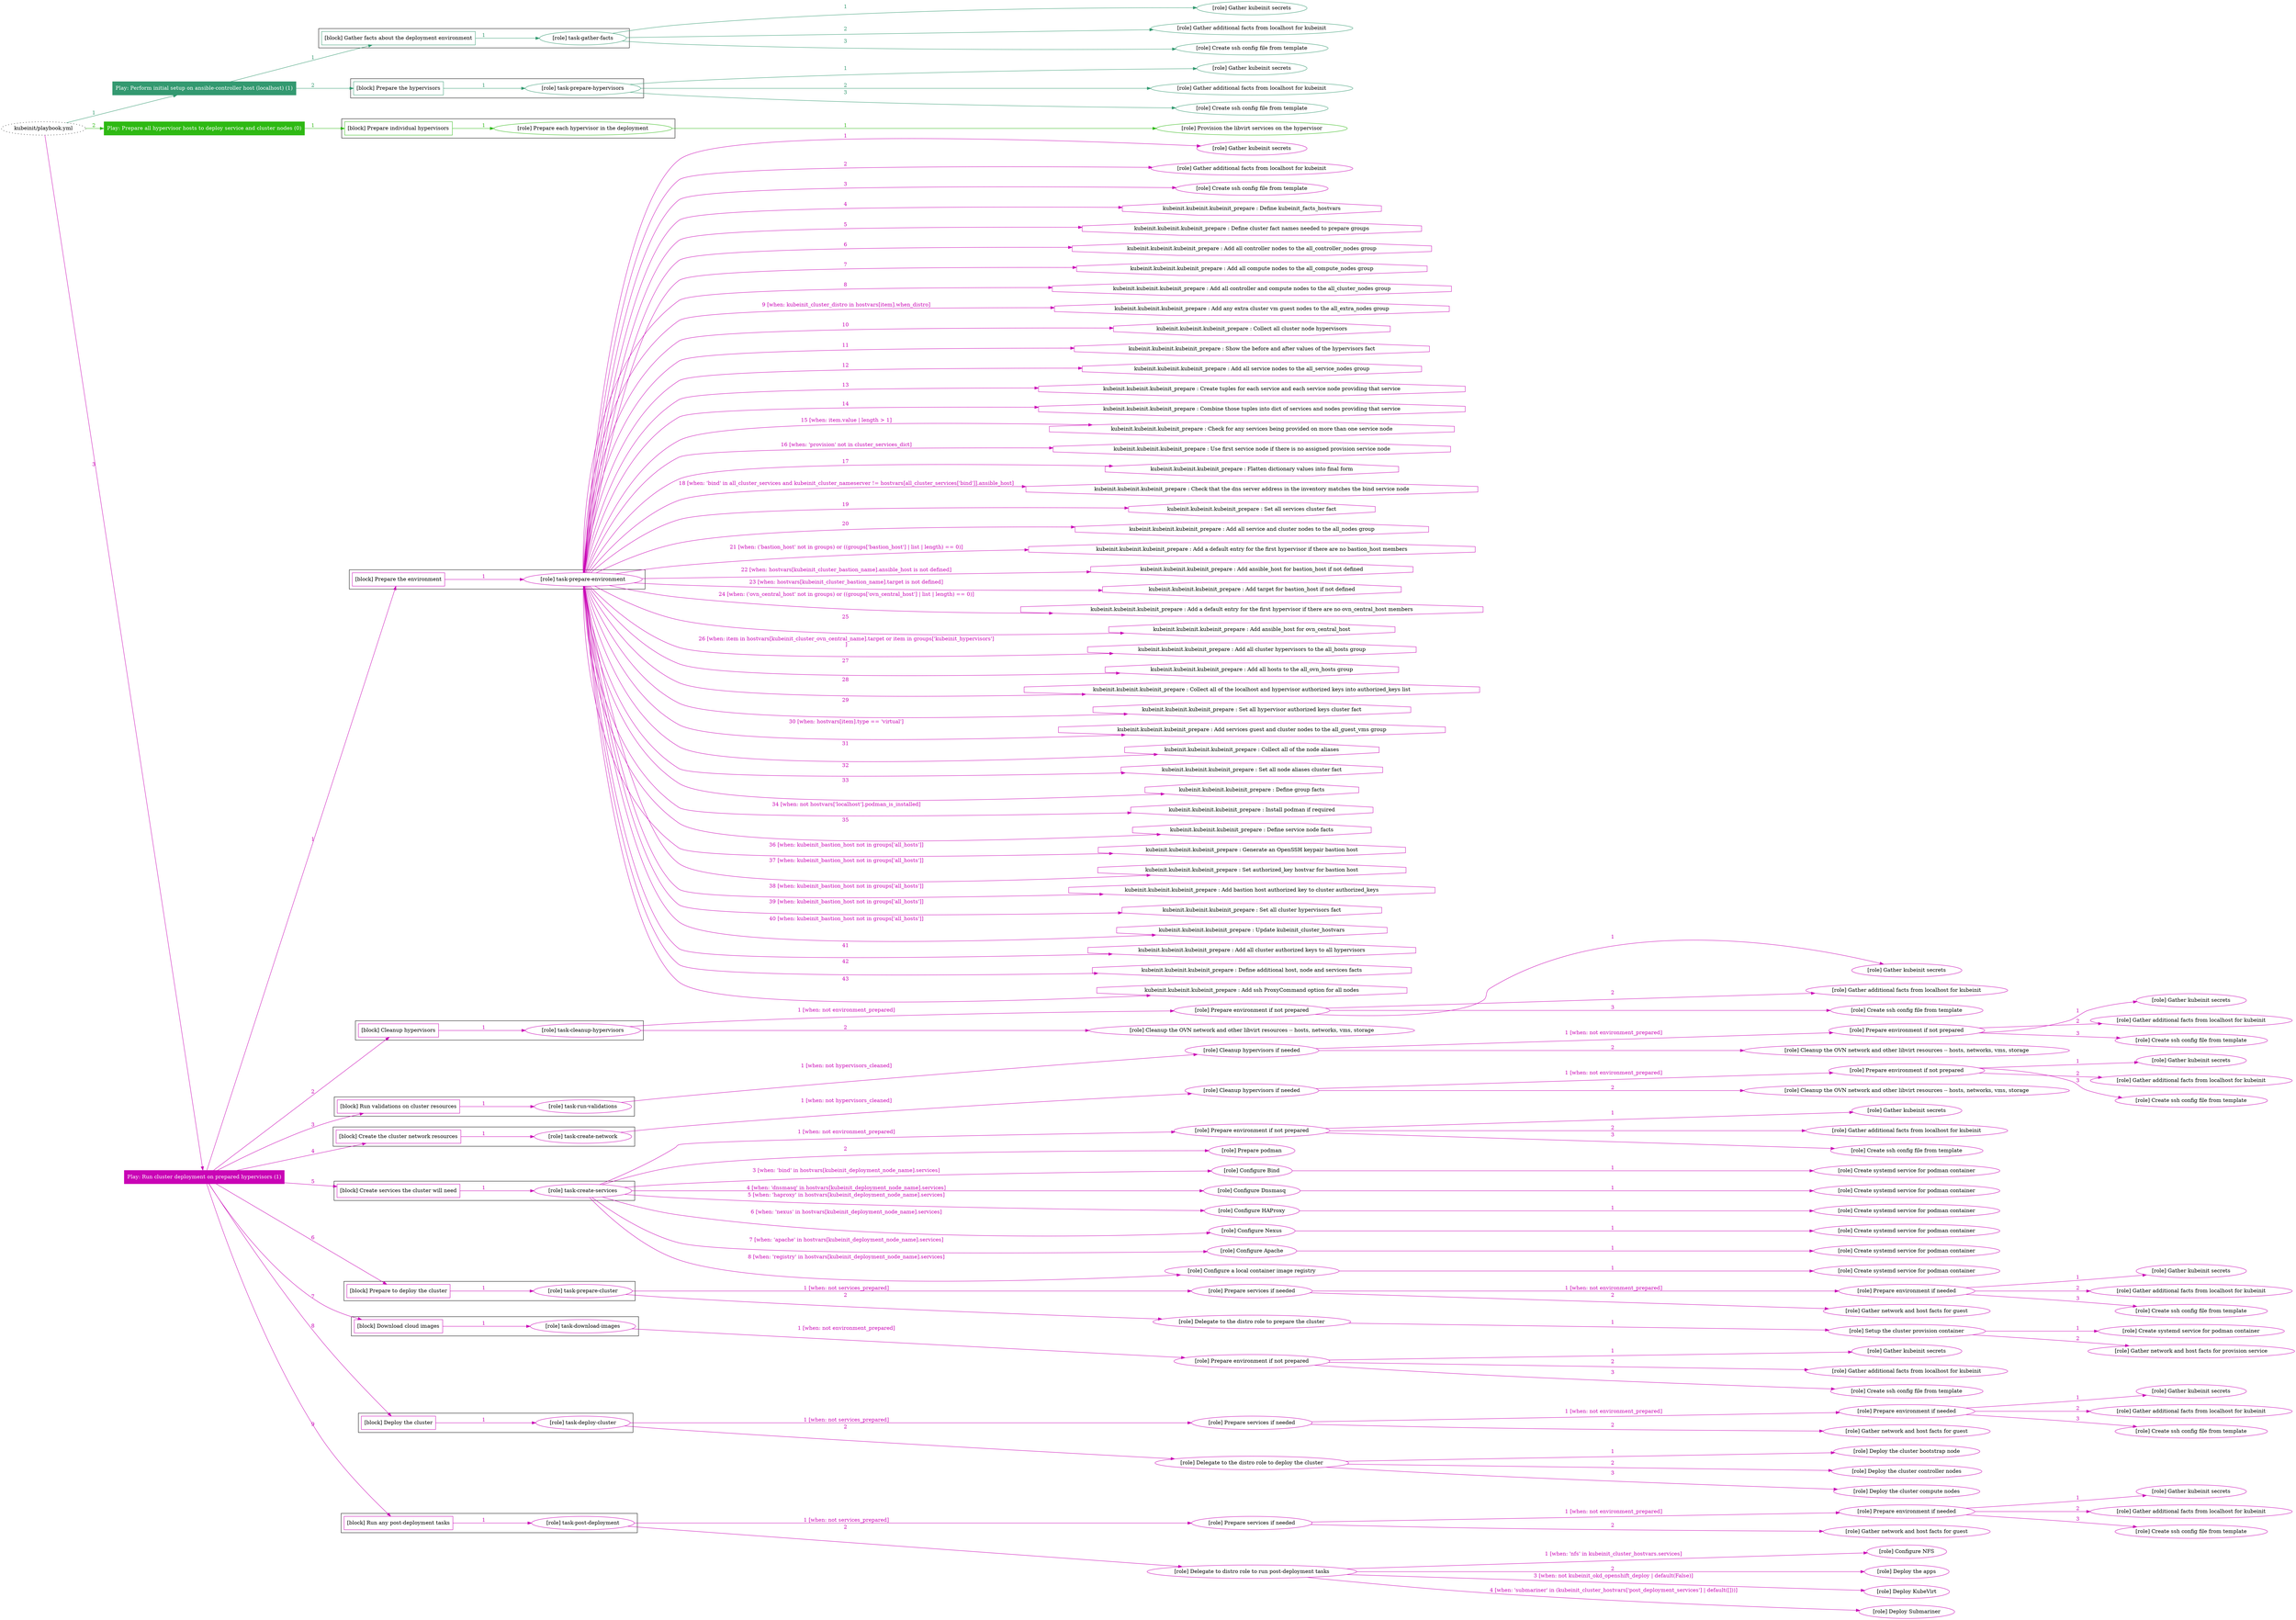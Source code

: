 digraph {
	graph [concentrate=true ordering=in rankdir=LR ratio=fill]
	edge [esep=5 sep=10]
	"kubeinit/playbook.yml" [URL="/home/runner/work/kubeinit/kubeinit/kubeinit/playbook.yml" id=playbook_f300bd5a style=dotted]
	play_4813ef01 [label="Play: Perform initial setup on ansible-controller host (localhost) (1)" URL="/home/runner/work/kubeinit/kubeinit/kubeinit/playbook.yml" color="#339970" fontcolor="#ffffff" id=play_4813ef01 shape=box style=filled tooltip=localhost]
	"kubeinit/playbook.yml" -> play_4813ef01 [label="1 " color="#339970" fontcolor="#339970" id=edge_b5cf1c02 labeltooltip="1 " tooltip="1 "]
	subgraph "Gather kubeinit secrets" {
		role_87ca357f [label="[role] Gather kubeinit secrets" URL="/home/runner/.ansible/collections/ansible_collections/kubeinit/kubeinit/roles/kubeinit_prepare/tasks/gather_kubeinit_facts.yml" color="#339970" id=role_87ca357f tooltip="Gather kubeinit secrets"]
	}
	subgraph "Gather additional facts from localhost for kubeinit" {
		role_8c355027 [label="[role] Gather additional facts from localhost for kubeinit" URL="/home/runner/.ansible/collections/ansible_collections/kubeinit/kubeinit/roles/kubeinit_prepare/tasks/gather_kubeinit_facts.yml" color="#339970" id=role_8c355027 tooltip="Gather additional facts from localhost for kubeinit"]
	}
	subgraph "Create ssh config file from template" {
		role_508e89ff [label="[role] Create ssh config file from template" URL="/home/runner/.ansible/collections/ansible_collections/kubeinit/kubeinit/roles/kubeinit_prepare/tasks/gather_kubeinit_facts.yml" color="#339970" id=role_508e89ff tooltip="Create ssh config file from template"]
	}
	subgraph "task-gather-facts" {
		role_e24abe92 [label="[role] task-gather-facts" URL="/home/runner/work/kubeinit/kubeinit/kubeinit/playbook.yml" color="#339970" id=role_e24abe92 tooltip="task-gather-facts"]
		role_e24abe92 -> role_87ca357f [label="1 " color="#339970" fontcolor="#339970" id=edge_460bae9f labeltooltip="1 " tooltip="1 "]
		role_e24abe92 -> role_8c355027 [label="2 " color="#339970" fontcolor="#339970" id=edge_9aec7d6b labeltooltip="2 " tooltip="2 "]
		role_e24abe92 -> role_508e89ff [label="3 " color="#339970" fontcolor="#339970" id=edge_e9ee97aa labeltooltip="3 " tooltip="3 "]
	}
	subgraph "Gather kubeinit secrets" {
		role_39c313e1 [label="[role] Gather kubeinit secrets" URL="/home/runner/.ansible/collections/ansible_collections/kubeinit/kubeinit/roles/kubeinit_prepare/tasks/gather_kubeinit_facts.yml" color="#339970" id=role_39c313e1 tooltip="Gather kubeinit secrets"]
	}
	subgraph "Gather additional facts from localhost for kubeinit" {
		role_d2332572 [label="[role] Gather additional facts from localhost for kubeinit" URL="/home/runner/.ansible/collections/ansible_collections/kubeinit/kubeinit/roles/kubeinit_prepare/tasks/gather_kubeinit_facts.yml" color="#339970" id=role_d2332572 tooltip="Gather additional facts from localhost for kubeinit"]
	}
	subgraph "Create ssh config file from template" {
		role_84670069 [label="[role] Create ssh config file from template" URL="/home/runner/.ansible/collections/ansible_collections/kubeinit/kubeinit/roles/kubeinit_prepare/tasks/gather_kubeinit_facts.yml" color="#339970" id=role_84670069 tooltip="Create ssh config file from template"]
	}
	subgraph "task-prepare-hypervisors" {
		role_44f6e004 [label="[role] task-prepare-hypervisors" URL="/home/runner/work/kubeinit/kubeinit/kubeinit/playbook.yml" color="#339970" id=role_44f6e004 tooltip="task-prepare-hypervisors"]
		role_44f6e004 -> role_39c313e1 [label="1 " color="#339970" fontcolor="#339970" id=edge_61b5da8e labeltooltip="1 " tooltip="1 "]
		role_44f6e004 -> role_d2332572 [label="2 " color="#339970" fontcolor="#339970" id=edge_6354d0c6 labeltooltip="2 " tooltip="2 "]
		role_44f6e004 -> role_84670069 [label="3 " color="#339970" fontcolor="#339970" id=edge_b16793e1 labeltooltip="3 " tooltip="3 "]
	}
	subgraph "Play: Perform initial setup on ansible-controller host (localhost) (1)" {
		play_4813ef01 -> block_73670c57 [label=1 color="#339970" fontcolor="#339970" id=edge_e9beed26 labeltooltip=1 tooltip=1]
		subgraph cluster_block_73670c57 {
			block_73670c57 [label="[block] Gather facts about the deployment environment" URL="/home/runner/work/kubeinit/kubeinit/kubeinit/playbook.yml" color="#339970" id=block_73670c57 labeltooltip="Gather facts about the deployment environment" shape=box tooltip="Gather facts about the deployment environment"]
			block_73670c57 -> role_e24abe92 [label="1 " color="#339970" fontcolor="#339970" id=edge_ebb32162 labeltooltip="1 " tooltip="1 "]
		}
		play_4813ef01 -> block_edef75e5 [label=2 color="#339970" fontcolor="#339970" id=edge_8edb38a7 labeltooltip=2 tooltip=2]
		subgraph cluster_block_edef75e5 {
			block_edef75e5 [label="[block] Prepare the hypervisors" URL="/home/runner/work/kubeinit/kubeinit/kubeinit/playbook.yml" color="#339970" id=block_edef75e5 labeltooltip="Prepare the hypervisors" shape=box tooltip="Prepare the hypervisors"]
			block_edef75e5 -> role_44f6e004 [label="1 " color="#339970" fontcolor="#339970" id=edge_55db318e labeltooltip="1 " tooltip="1 "]
		}
	}
	play_6bb03c54 [label="Play: Prepare all hypervisor hosts to deploy service and cluster nodes (0)" URL="/home/runner/work/kubeinit/kubeinit/kubeinit/playbook.yml" color="#2eb913" fontcolor="#ffffff" id=play_6bb03c54 shape=box style=filled tooltip="Play: Prepare all hypervisor hosts to deploy service and cluster nodes (0)"]
	"kubeinit/playbook.yml" -> play_6bb03c54 [label="2 " color="#2eb913" fontcolor="#2eb913" id=edge_abbbb9b1 labeltooltip="2 " tooltip="2 "]
	subgraph "Provision the libvirt services on the hypervisor" {
		role_c581b44f [label="[role] Provision the libvirt services on the hypervisor" URL="/home/runner/.ansible/collections/ansible_collections/kubeinit/kubeinit/roles/kubeinit_prepare/tasks/prepare_hypervisor.yml" color="#2eb913" id=role_c581b44f tooltip="Provision the libvirt services on the hypervisor"]
	}
	subgraph "Prepare each hypervisor in the deployment" {
		role_bc8fa0d7 [label="[role] Prepare each hypervisor in the deployment" URL="/home/runner/work/kubeinit/kubeinit/kubeinit/playbook.yml" color="#2eb913" id=role_bc8fa0d7 tooltip="Prepare each hypervisor in the deployment"]
		role_bc8fa0d7 -> role_c581b44f [label="1 " color="#2eb913" fontcolor="#2eb913" id=edge_6e6112b0 labeltooltip="1 " tooltip="1 "]
	}
	subgraph "Play: Prepare all hypervisor hosts to deploy service and cluster nodes (0)" {
		play_6bb03c54 -> block_722c878f [label=1 color="#2eb913" fontcolor="#2eb913" id=edge_18a9a5e3 labeltooltip=1 tooltip=1]
		subgraph cluster_block_722c878f {
			block_722c878f [label="[block] Prepare individual hypervisors" URL="/home/runner/work/kubeinit/kubeinit/kubeinit/playbook.yml" color="#2eb913" id=block_722c878f labeltooltip="Prepare individual hypervisors" shape=box tooltip="Prepare individual hypervisors"]
			block_722c878f -> role_bc8fa0d7 [label="1 " color="#2eb913" fontcolor="#2eb913" id=edge_e66e8b06 labeltooltip="1 " tooltip="1 "]
		}
	}
	play_f1c07637 [label="Play: Run cluster deployment on prepared hypervisors (1)" URL="/home/runner/work/kubeinit/kubeinit/kubeinit/playbook.yml" color="#c903b5" fontcolor="#ffffff" id=play_f1c07637 shape=box style=filled tooltip=localhost]
	"kubeinit/playbook.yml" -> play_f1c07637 [label="3 " color="#c903b5" fontcolor="#c903b5" id=edge_49e6b421 labeltooltip="3 " tooltip="3 "]
	subgraph "Gather kubeinit secrets" {
		role_50fabcab [label="[role] Gather kubeinit secrets" URL="/home/runner/.ansible/collections/ansible_collections/kubeinit/kubeinit/roles/kubeinit_prepare/tasks/gather_kubeinit_facts.yml" color="#c903b5" id=role_50fabcab tooltip="Gather kubeinit secrets"]
	}
	subgraph "Gather additional facts from localhost for kubeinit" {
		role_4025620a [label="[role] Gather additional facts from localhost for kubeinit" URL="/home/runner/.ansible/collections/ansible_collections/kubeinit/kubeinit/roles/kubeinit_prepare/tasks/gather_kubeinit_facts.yml" color="#c903b5" id=role_4025620a tooltip="Gather additional facts from localhost for kubeinit"]
	}
	subgraph "Create ssh config file from template" {
		role_b8a05df6 [label="[role] Create ssh config file from template" URL="/home/runner/.ansible/collections/ansible_collections/kubeinit/kubeinit/roles/kubeinit_prepare/tasks/gather_kubeinit_facts.yml" color="#c903b5" id=role_b8a05df6 tooltip="Create ssh config file from template"]
	}
	subgraph "task-prepare-environment" {
		role_45b7aa90 [label="[role] task-prepare-environment" URL="/home/runner/work/kubeinit/kubeinit/kubeinit/playbook.yml" color="#c903b5" id=role_45b7aa90 tooltip="task-prepare-environment"]
		role_45b7aa90 -> role_50fabcab [label="1 " color="#c903b5" fontcolor="#c903b5" id=edge_88e15a81 labeltooltip="1 " tooltip="1 "]
		role_45b7aa90 -> role_4025620a [label="2 " color="#c903b5" fontcolor="#c903b5" id=edge_3dbcb72f labeltooltip="2 " tooltip="2 "]
		role_45b7aa90 -> role_b8a05df6 [label="3 " color="#c903b5" fontcolor="#c903b5" id=edge_5af45b29 labeltooltip="3 " tooltip="3 "]
		task_64b68899 [label="kubeinit.kubeinit.kubeinit_prepare : Define kubeinit_facts_hostvars" URL="/home/runner/.ansible/collections/ansible_collections/kubeinit/kubeinit/roles/kubeinit_prepare/tasks/main.yml" color="#c903b5" id=task_64b68899 shape=octagon tooltip="kubeinit.kubeinit.kubeinit_prepare : Define kubeinit_facts_hostvars"]
		role_45b7aa90 -> task_64b68899 [label="4 " color="#c903b5" fontcolor="#c903b5" id=edge_4adf3f0d labeltooltip="4 " tooltip="4 "]
		task_5d14cf3d [label="kubeinit.kubeinit.kubeinit_prepare : Define cluster fact names needed to prepare groups" URL="/home/runner/.ansible/collections/ansible_collections/kubeinit/kubeinit/roles/kubeinit_prepare/tasks/main.yml" color="#c903b5" id=task_5d14cf3d shape=octagon tooltip="kubeinit.kubeinit.kubeinit_prepare : Define cluster fact names needed to prepare groups"]
		role_45b7aa90 -> task_5d14cf3d [label="5 " color="#c903b5" fontcolor="#c903b5" id=edge_306584bc labeltooltip="5 " tooltip="5 "]
		task_3c06a2a5 [label="kubeinit.kubeinit.kubeinit_prepare : Add all controller nodes to the all_controller_nodes group" URL="/home/runner/.ansible/collections/ansible_collections/kubeinit/kubeinit/roles/kubeinit_prepare/tasks/prepare_groups.yml" color="#c903b5" id=task_3c06a2a5 shape=octagon tooltip="kubeinit.kubeinit.kubeinit_prepare : Add all controller nodes to the all_controller_nodes group"]
		role_45b7aa90 -> task_3c06a2a5 [label="6 " color="#c903b5" fontcolor="#c903b5" id=edge_49019e77 labeltooltip="6 " tooltip="6 "]
		task_1a973529 [label="kubeinit.kubeinit.kubeinit_prepare : Add all compute nodes to the all_compute_nodes group" URL="/home/runner/.ansible/collections/ansible_collections/kubeinit/kubeinit/roles/kubeinit_prepare/tasks/prepare_groups.yml" color="#c903b5" id=task_1a973529 shape=octagon tooltip="kubeinit.kubeinit.kubeinit_prepare : Add all compute nodes to the all_compute_nodes group"]
		role_45b7aa90 -> task_1a973529 [label="7 " color="#c903b5" fontcolor="#c903b5" id=edge_cad40ac0 labeltooltip="7 " tooltip="7 "]
		task_67586cb6 [label="kubeinit.kubeinit.kubeinit_prepare : Add all controller and compute nodes to the all_cluster_nodes group" URL="/home/runner/.ansible/collections/ansible_collections/kubeinit/kubeinit/roles/kubeinit_prepare/tasks/prepare_groups.yml" color="#c903b5" id=task_67586cb6 shape=octagon tooltip="kubeinit.kubeinit.kubeinit_prepare : Add all controller and compute nodes to the all_cluster_nodes group"]
		role_45b7aa90 -> task_67586cb6 [label="8 " color="#c903b5" fontcolor="#c903b5" id=edge_59157a32 labeltooltip="8 " tooltip="8 "]
		task_dbf08f1a [label="kubeinit.kubeinit.kubeinit_prepare : Add any extra cluster vm guest nodes to the all_extra_nodes group" URL="/home/runner/.ansible/collections/ansible_collections/kubeinit/kubeinit/roles/kubeinit_prepare/tasks/prepare_groups.yml" color="#c903b5" id=task_dbf08f1a shape=octagon tooltip="kubeinit.kubeinit.kubeinit_prepare : Add any extra cluster vm guest nodes to the all_extra_nodes group"]
		role_45b7aa90 -> task_dbf08f1a [label="9 [when: kubeinit_cluster_distro in hostvars[item].when_distro]" color="#c903b5" fontcolor="#c903b5" id=edge_e8c1293c labeltooltip="9 [when: kubeinit_cluster_distro in hostvars[item].when_distro]" tooltip="9 [when: kubeinit_cluster_distro in hostvars[item].when_distro]"]
		task_7aeb635d [label="kubeinit.kubeinit.kubeinit_prepare : Collect all cluster node hypervisors" URL="/home/runner/.ansible/collections/ansible_collections/kubeinit/kubeinit/roles/kubeinit_prepare/tasks/prepare_groups.yml" color="#c903b5" id=task_7aeb635d shape=octagon tooltip="kubeinit.kubeinit.kubeinit_prepare : Collect all cluster node hypervisors"]
		role_45b7aa90 -> task_7aeb635d [label="10 " color="#c903b5" fontcolor="#c903b5" id=edge_c6d796e0 labeltooltip="10 " tooltip="10 "]
		task_564c9517 [label="kubeinit.kubeinit.kubeinit_prepare : Show the before and after values of the hypervisors fact" URL="/home/runner/.ansible/collections/ansible_collections/kubeinit/kubeinit/roles/kubeinit_prepare/tasks/prepare_groups.yml" color="#c903b5" id=task_564c9517 shape=octagon tooltip="kubeinit.kubeinit.kubeinit_prepare : Show the before and after values of the hypervisors fact"]
		role_45b7aa90 -> task_564c9517 [label="11 " color="#c903b5" fontcolor="#c903b5" id=edge_3247652f labeltooltip="11 " tooltip="11 "]
		task_d210c311 [label="kubeinit.kubeinit.kubeinit_prepare : Add all service nodes to the all_service_nodes group" URL="/home/runner/.ansible/collections/ansible_collections/kubeinit/kubeinit/roles/kubeinit_prepare/tasks/prepare_groups.yml" color="#c903b5" id=task_d210c311 shape=octagon tooltip="kubeinit.kubeinit.kubeinit_prepare : Add all service nodes to the all_service_nodes group"]
		role_45b7aa90 -> task_d210c311 [label="12 " color="#c903b5" fontcolor="#c903b5" id=edge_f8ebd19b labeltooltip="12 " tooltip="12 "]
		task_fd113cc8 [label="kubeinit.kubeinit.kubeinit_prepare : Create tuples for each service and each service node providing that service" URL="/home/runner/.ansible/collections/ansible_collections/kubeinit/kubeinit/roles/kubeinit_prepare/tasks/prepare_groups.yml" color="#c903b5" id=task_fd113cc8 shape=octagon tooltip="kubeinit.kubeinit.kubeinit_prepare : Create tuples for each service and each service node providing that service"]
		role_45b7aa90 -> task_fd113cc8 [label="13 " color="#c903b5" fontcolor="#c903b5" id=edge_5555a4cd labeltooltip="13 " tooltip="13 "]
		task_804d576c [label="kubeinit.kubeinit.kubeinit_prepare : Combine those tuples into dict of services and nodes providing that service" URL="/home/runner/.ansible/collections/ansible_collections/kubeinit/kubeinit/roles/kubeinit_prepare/tasks/prepare_groups.yml" color="#c903b5" id=task_804d576c shape=octagon tooltip="kubeinit.kubeinit.kubeinit_prepare : Combine those tuples into dict of services and nodes providing that service"]
		role_45b7aa90 -> task_804d576c [label="14 " color="#c903b5" fontcolor="#c903b5" id=edge_b84fd57d labeltooltip="14 " tooltip="14 "]
		task_cb3f3b92 [label="kubeinit.kubeinit.kubeinit_prepare : Check for any services being provided on more than one service node" URL="/home/runner/.ansible/collections/ansible_collections/kubeinit/kubeinit/roles/kubeinit_prepare/tasks/prepare_groups.yml" color="#c903b5" id=task_cb3f3b92 shape=octagon tooltip="kubeinit.kubeinit.kubeinit_prepare : Check for any services being provided on more than one service node"]
		role_45b7aa90 -> task_cb3f3b92 [label="15 [when: item.value | length > 1]" color="#c903b5" fontcolor="#c903b5" id=edge_e383f621 labeltooltip="15 [when: item.value | length > 1]" tooltip="15 [when: item.value | length > 1]"]
		task_e558db97 [label="kubeinit.kubeinit.kubeinit_prepare : Use first service node if there is no assigned provision service node" URL="/home/runner/.ansible/collections/ansible_collections/kubeinit/kubeinit/roles/kubeinit_prepare/tasks/prepare_groups.yml" color="#c903b5" id=task_e558db97 shape=octagon tooltip="kubeinit.kubeinit.kubeinit_prepare : Use first service node if there is no assigned provision service node"]
		role_45b7aa90 -> task_e558db97 [label="16 [when: 'provision' not in cluster_services_dict]" color="#c903b5" fontcolor="#c903b5" id=edge_e3300973 labeltooltip="16 [when: 'provision' not in cluster_services_dict]" tooltip="16 [when: 'provision' not in cluster_services_dict]"]
		task_37819fee [label="kubeinit.kubeinit.kubeinit_prepare : Flatten dictionary values into final form" URL="/home/runner/.ansible/collections/ansible_collections/kubeinit/kubeinit/roles/kubeinit_prepare/tasks/prepare_groups.yml" color="#c903b5" id=task_37819fee shape=octagon tooltip="kubeinit.kubeinit.kubeinit_prepare : Flatten dictionary values into final form"]
		role_45b7aa90 -> task_37819fee [label="17 " color="#c903b5" fontcolor="#c903b5" id=edge_6948379c labeltooltip="17 " tooltip="17 "]
		task_c95cb435 [label="kubeinit.kubeinit.kubeinit_prepare : Check that the dns server address in the inventory matches the bind service node" URL="/home/runner/.ansible/collections/ansible_collections/kubeinit/kubeinit/roles/kubeinit_prepare/tasks/prepare_groups.yml" color="#c903b5" id=task_c95cb435 shape=octagon tooltip="kubeinit.kubeinit.kubeinit_prepare : Check that the dns server address in the inventory matches the bind service node"]
		role_45b7aa90 -> task_c95cb435 [label="18 [when: 'bind' in all_cluster_services and kubeinit_cluster_nameserver != hostvars[all_cluster_services['bind']].ansible_host]" color="#c903b5" fontcolor="#c903b5" id=edge_53104087 labeltooltip="18 [when: 'bind' in all_cluster_services and kubeinit_cluster_nameserver != hostvars[all_cluster_services['bind']].ansible_host]" tooltip="18 [when: 'bind' in all_cluster_services and kubeinit_cluster_nameserver != hostvars[all_cluster_services['bind']].ansible_host]"]
		task_cef0b11c [label="kubeinit.kubeinit.kubeinit_prepare : Set all services cluster fact" URL="/home/runner/.ansible/collections/ansible_collections/kubeinit/kubeinit/roles/kubeinit_prepare/tasks/prepare_groups.yml" color="#c903b5" id=task_cef0b11c shape=octagon tooltip="kubeinit.kubeinit.kubeinit_prepare : Set all services cluster fact"]
		role_45b7aa90 -> task_cef0b11c [label="19 " color="#c903b5" fontcolor="#c903b5" id=edge_134c7576 labeltooltip="19 " tooltip="19 "]
		task_db050163 [label="kubeinit.kubeinit.kubeinit_prepare : Add all service and cluster nodes to the all_nodes group" URL="/home/runner/.ansible/collections/ansible_collections/kubeinit/kubeinit/roles/kubeinit_prepare/tasks/prepare_groups.yml" color="#c903b5" id=task_db050163 shape=octagon tooltip="kubeinit.kubeinit.kubeinit_prepare : Add all service and cluster nodes to the all_nodes group"]
		role_45b7aa90 -> task_db050163 [label="20 " color="#c903b5" fontcolor="#c903b5" id=edge_388ff56f labeltooltip="20 " tooltip="20 "]
		task_778b7c67 [label="kubeinit.kubeinit.kubeinit_prepare : Add a default entry for the first hypervisor if there are no bastion_host members" URL="/home/runner/.ansible/collections/ansible_collections/kubeinit/kubeinit/roles/kubeinit_prepare/tasks/prepare_groups.yml" color="#c903b5" id=task_778b7c67 shape=octagon tooltip="kubeinit.kubeinit.kubeinit_prepare : Add a default entry for the first hypervisor if there are no bastion_host members"]
		role_45b7aa90 -> task_778b7c67 [label="21 [when: ('bastion_host' not in groups) or ((groups['bastion_host'] | list | length) == 0)]" color="#c903b5" fontcolor="#c903b5" id=edge_0a229ea6 labeltooltip="21 [when: ('bastion_host' not in groups) or ((groups['bastion_host'] | list | length) == 0)]" tooltip="21 [when: ('bastion_host' not in groups) or ((groups['bastion_host'] | list | length) == 0)]"]
		task_af398769 [label="kubeinit.kubeinit.kubeinit_prepare : Add ansible_host for bastion_host if not defined" URL="/home/runner/.ansible/collections/ansible_collections/kubeinit/kubeinit/roles/kubeinit_prepare/tasks/prepare_groups.yml" color="#c903b5" id=task_af398769 shape=octagon tooltip="kubeinit.kubeinit.kubeinit_prepare : Add ansible_host for bastion_host if not defined"]
		role_45b7aa90 -> task_af398769 [label="22 [when: hostvars[kubeinit_cluster_bastion_name].ansible_host is not defined]" color="#c903b5" fontcolor="#c903b5" id=edge_a1fbf315 labeltooltip="22 [when: hostvars[kubeinit_cluster_bastion_name].ansible_host is not defined]" tooltip="22 [when: hostvars[kubeinit_cluster_bastion_name].ansible_host is not defined]"]
		task_10636247 [label="kubeinit.kubeinit.kubeinit_prepare : Add target for bastion_host if not defined" URL="/home/runner/.ansible/collections/ansible_collections/kubeinit/kubeinit/roles/kubeinit_prepare/tasks/prepare_groups.yml" color="#c903b5" id=task_10636247 shape=octagon tooltip="kubeinit.kubeinit.kubeinit_prepare : Add target for bastion_host if not defined"]
		role_45b7aa90 -> task_10636247 [label="23 [when: hostvars[kubeinit_cluster_bastion_name].target is not defined]" color="#c903b5" fontcolor="#c903b5" id=edge_949c1ad1 labeltooltip="23 [when: hostvars[kubeinit_cluster_bastion_name].target is not defined]" tooltip="23 [when: hostvars[kubeinit_cluster_bastion_name].target is not defined]"]
		task_2abf1874 [label="kubeinit.kubeinit.kubeinit_prepare : Add a default entry for the first hypervisor if there are no ovn_central_host members" URL="/home/runner/.ansible/collections/ansible_collections/kubeinit/kubeinit/roles/kubeinit_prepare/tasks/prepare_groups.yml" color="#c903b5" id=task_2abf1874 shape=octagon tooltip="kubeinit.kubeinit.kubeinit_prepare : Add a default entry for the first hypervisor if there are no ovn_central_host members"]
		role_45b7aa90 -> task_2abf1874 [label="24 [when: ('ovn_central_host' not in groups) or ((groups['ovn_central_host'] | list | length) == 0)]" color="#c903b5" fontcolor="#c903b5" id=edge_063c8b5d labeltooltip="24 [when: ('ovn_central_host' not in groups) or ((groups['ovn_central_host'] | list | length) == 0)]" tooltip="24 [when: ('ovn_central_host' not in groups) or ((groups['ovn_central_host'] | list | length) == 0)]"]
		task_76722982 [label="kubeinit.kubeinit.kubeinit_prepare : Add ansible_host for ovn_central_host" URL="/home/runner/.ansible/collections/ansible_collections/kubeinit/kubeinit/roles/kubeinit_prepare/tasks/prepare_groups.yml" color="#c903b5" id=task_76722982 shape=octagon tooltip="kubeinit.kubeinit.kubeinit_prepare : Add ansible_host for ovn_central_host"]
		role_45b7aa90 -> task_76722982 [label="25 " color="#c903b5" fontcolor="#c903b5" id=edge_977983fb labeltooltip="25 " tooltip="25 "]
		task_d23199a7 [label="kubeinit.kubeinit.kubeinit_prepare : Add all cluster hypervisors to the all_hosts group" URL="/home/runner/.ansible/collections/ansible_collections/kubeinit/kubeinit/roles/kubeinit_prepare/tasks/prepare_groups.yml" color="#c903b5" id=task_d23199a7 shape=octagon tooltip="kubeinit.kubeinit.kubeinit_prepare : Add all cluster hypervisors to the all_hosts group"]
		role_45b7aa90 -> task_d23199a7 [label="26 [when: item in hostvars[kubeinit_cluster_ovn_central_name].target or item in groups['kubeinit_hypervisors']
]" color="#c903b5" fontcolor="#c903b5" id=edge_ced3f309 labeltooltip="26 [when: item in hostvars[kubeinit_cluster_ovn_central_name].target or item in groups['kubeinit_hypervisors']
]" tooltip="26 [when: item in hostvars[kubeinit_cluster_ovn_central_name].target or item in groups['kubeinit_hypervisors']
]"]
		task_db82d869 [label="kubeinit.kubeinit.kubeinit_prepare : Add all hosts to the all_ovn_hosts group" URL="/home/runner/.ansible/collections/ansible_collections/kubeinit/kubeinit/roles/kubeinit_prepare/tasks/prepare_groups.yml" color="#c903b5" id=task_db82d869 shape=octagon tooltip="kubeinit.kubeinit.kubeinit_prepare : Add all hosts to the all_ovn_hosts group"]
		role_45b7aa90 -> task_db82d869 [label="27 " color="#c903b5" fontcolor="#c903b5" id=edge_82374023 labeltooltip="27 " tooltip="27 "]
		task_0571583f [label="kubeinit.kubeinit.kubeinit_prepare : Collect all of the localhost and hypervisor authorized keys into authorized_keys list" URL="/home/runner/.ansible/collections/ansible_collections/kubeinit/kubeinit/roles/kubeinit_prepare/tasks/prepare_groups.yml" color="#c903b5" id=task_0571583f shape=octagon tooltip="kubeinit.kubeinit.kubeinit_prepare : Collect all of the localhost and hypervisor authorized keys into authorized_keys list"]
		role_45b7aa90 -> task_0571583f [label="28 " color="#c903b5" fontcolor="#c903b5" id=edge_f160b74e labeltooltip="28 " tooltip="28 "]
		task_abf879ad [label="kubeinit.kubeinit.kubeinit_prepare : Set all hypervisor authorized keys cluster fact" URL="/home/runner/.ansible/collections/ansible_collections/kubeinit/kubeinit/roles/kubeinit_prepare/tasks/prepare_groups.yml" color="#c903b5" id=task_abf879ad shape=octagon tooltip="kubeinit.kubeinit.kubeinit_prepare : Set all hypervisor authorized keys cluster fact"]
		role_45b7aa90 -> task_abf879ad [label="29 " color="#c903b5" fontcolor="#c903b5" id=edge_8a8a0300 labeltooltip="29 " tooltip="29 "]
		task_88634b2d [label="kubeinit.kubeinit.kubeinit_prepare : Add services guest and cluster nodes to the all_guest_vms group" URL="/home/runner/.ansible/collections/ansible_collections/kubeinit/kubeinit/roles/kubeinit_prepare/tasks/prepare_groups.yml" color="#c903b5" id=task_88634b2d shape=octagon tooltip="kubeinit.kubeinit.kubeinit_prepare : Add services guest and cluster nodes to the all_guest_vms group"]
		role_45b7aa90 -> task_88634b2d [label="30 [when: hostvars[item].type == 'virtual']" color="#c903b5" fontcolor="#c903b5" id=edge_683d4462 labeltooltip="30 [when: hostvars[item].type == 'virtual']" tooltip="30 [when: hostvars[item].type == 'virtual']"]
		task_7614952d [label="kubeinit.kubeinit.kubeinit_prepare : Collect all of the node aliases" URL="/home/runner/.ansible/collections/ansible_collections/kubeinit/kubeinit/roles/kubeinit_prepare/tasks/prepare_groups.yml" color="#c903b5" id=task_7614952d shape=octagon tooltip="kubeinit.kubeinit.kubeinit_prepare : Collect all of the node aliases"]
		role_45b7aa90 -> task_7614952d [label="31 " color="#c903b5" fontcolor="#c903b5" id=edge_9b8997e8 labeltooltip="31 " tooltip="31 "]
		task_44ad672c [label="kubeinit.kubeinit.kubeinit_prepare : Set all node aliases cluster fact" URL="/home/runner/.ansible/collections/ansible_collections/kubeinit/kubeinit/roles/kubeinit_prepare/tasks/prepare_groups.yml" color="#c903b5" id=task_44ad672c shape=octagon tooltip="kubeinit.kubeinit.kubeinit_prepare : Set all node aliases cluster fact"]
		role_45b7aa90 -> task_44ad672c [label="32 " color="#c903b5" fontcolor="#c903b5" id=edge_d5632bcb labeltooltip="32 " tooltip="32 "]
		task_fde52d39 [label="kubeinit.kubeinit.kubeinit_prepare : Define group facts" URL="/home/runner/.ansible/collections/ansible_collections/kubeinit/kubeinit/roles/kubeinit_prepare/tasks/main.yml" color="#c903b5" id=task_fde52d39 shape=octagon tooltip="kubeinit.kubeinit.kubeinit_prepare : Define group facts"]
		role_45b7aa90 -> task_fde52d39 [label="33 " color="#c903b5" fontcolor="#c903b5" id=edge_8c27dc2e labeltooltip="33 " tooltip="33 "]
		task_43aaf7e7 [label="kubeinit.kubeinit.kubeinit_prepare : Install podman if required" URL="/home/runner/.ansible/collections/ansible_collections/kubeinit/kubeinit/roles/kubeinit_prepare/tasks/main.yml" color="#c903b5" id=task_43aaf7e7 shape=octagon tooltip="kubeinit.kubeinit.kubeinit_prepare : Install podman if required"]
		role_45b7aa90 -> task_43aaf7e7 [label="34 [when: not hostvars['localhost'].podman_is_installed]" color="#c903b5" fontcolor="#c903b5" id=edge_34235f13 labeltooltip="34 [when: not hostvars['localhost'].podman_is_installed]" tooltip="34 [when: not hostvars['localhost'].podman_is_installed]"]
		task_1c97a8b5 [label="kubeinit.kubeinit.kubeinit_prepare : Define service node facts" URL="/home/runner/.ansible/collections/ansible_collections/kubeinit/kubeinit/roles/kubeinit_prepare/tasks/main.yml" color="#c903b5" id=task_1c97a8b5 shape=octagon tooltip="kubeinit.kubeinit.kubeinit_prepare : Define service node facts"]
		role_45b7aa90 -> task_1c97a8b5 [label="35 " color="#c903b5" fontcolor="#c903b5" id=edge_f972d6a7 labeltooltip="35 " tooltip="35 "]
		task_2ac2b32e [label="kubeinit.kubeinit.kubeinit_prepare : Generate an OpenSSH keypair bastion host" URL="/home/runner/.ansible/collections/ansible_collections/kubeinit/kubeinit/roles/kubeinit_prepare/tasks/main.yml" color="#c903b5" id=task_2ac2b32e shape=octagon tooltip="kubeinit.kubeinit.kubeinit_prepare : Generate an OpenSSH keypair bastion host"]
		role_45b7aa90 -> task_2ac2b32e [label="36 [when: kubeinit_bastion_host not in groups['all_hosts']]" color="#c903b5" fontcolor="#c903b5" id=edge_781c2e10 labeltooltip="36 [when: kubeinit_bastion_host not in groups['all_hosts']]" tooltip="36 [when: kubeinit_bastion_host not in groups['all_hosts']]"]
		task_ce15c9ea [label="kubeinit.kubeinit.kubeinit_prepare : Set authorized_key hostvar for bastion host" URL="/home/runner/.ansible/collections/ansible_collections/kubeinit/kubeinit/roles/kubeinit_prepare/tasks/main.yml" color="#c903b5" id=task_ce15c9ea shape=octagon tooltip="kubeinit.kubeinit.kubeinit_prepare : Set authorized_key hostvar for bastion host"]
		role_45b7aa90 -> task_ce15c9ea [label="37 [when: kubeinit_bastion_host not in groups['all_hosts']]" color="#c903b5" fontcolor="#c903b5" id=edge_cadda015 labeltooltip="37 [when: kubeinit_bastion_host not in groups['all_hosts']]" tooltip="37 [when: kubeinit_bastion_host not in groups['all_hosts']]"]
		task_48dcb773 [label="kubeinit.kubeinit.kubeinit_prepare : Add bastion host authorized key to cluster authorized_keys" URL="/home/runner/.ansible/collections/ansible_collections/kubeinit/kubeinit/roles/kubeinit_prepare/tasks/main.yml" color="#c903b5" id=task_48dcb773 shape=octagon tooltip="kubeinit.kubeinit.kubeinit_prepare : Add bastion host authorized key to cluster authorized_keys"]
		role_45b7aa90 -> task_48dcb773 [label="38 [when: kubeinit_bastion_host not in groups['all_hosts']]" color="#c903b5" fontcolor="#c903b5" id=edge_af33b666 labeltooltip="38 [when: kubeinit_bastion_host not in groups['all_hosts']]" tooltip="38 [when: kubeinit_bastion_host not in groups['all_hosts']]"]
		task_27c9c127 [label="kubeinit.kubeinit.kubeinit_prepare : Set all cluster hypervisors fact" URL="/home/runner/.ansible/collections/ansible_collections/kubeinit/kubeinit/roles/kubeinit_prepare/tasks/main.yml" color="#c903b5" id=task_27c9c127 shape=octagon tooltip="kubeinit.kubeinit.kubeinit_prepare : Set all cluster hypervisors fact"]
		role_45b7aa90 -> task_27c9c127 [label="39 [when: kubeinit_bastion_host not in groups['all_hosts']]" color="#c903b5" fontcolor="#c903b5" id=edge_42a37432 labeltooltip="39 [when: kubeinit_bastion_host not in groups['all_hosts']]" tooltip="39 [when: kubeinit_bastion_host not in groups['all_hosts']]"]
		task_f76decf0 [label="kubeinit.kubeinit.kubeinit_prepare : Update kubeinit_cluster_hostvars" URL="/home/runner/.ansible/collections/ansible_collections/kubeinit/kubeinit/roles/kubeinit_prepare/tasks/main.yml" color="#c903b5" id=task_f76decf0 shape=octagon tooltip="kubeinit.kubeinit.kubeinit_prepare : Update kubeinit_cluster_hostvars"]
		role_45b7aa90 -> task_f76decf0 [label="40 [when: kubeinit_bastion_host not in groups['all_hosts']]" color="#c903b5" fontcolor="#c903b5" id=edge_1fd9075d labeltooltip="40 [when: kubeinit_bastion_host not in groups['all_hosts']]" tooltip="40 [when: kubeinit_bastion_host not in groups['all_hosts']]"]
		task_3dd8abc0 [label="kubeinit.kubeinit.kubeinit_prepare : Add all cluster authorized keys to all hypervisors" URL="/home/runner/.ansible/collections/ansible_collections/kubeinit/kubeinit/roles/kubeinit_prepare/tasks/main.yml" color="#c903b5" id=task_3dd8abc0 shape=octagon tooltip="kubeinit.kubeinit.kubeinit_prepare : Add all cluster authorized keys to all hypervisors"]
		role_45b7aa90 -> task_3dd8abc0 [label="41 " color="#c903b5" fontcolor="#c903b5" id=edge_1d35c7f7 labeltooltip="41 " tooltip="41 "]
		task_c2887840 [label="kubeinit.kubeinit.kubeinit_prepare : Define additional host, node and services facts" URL="/home/runner/.ansible/collections/ansible_collections/kubeinit/kubeinit/roles/kubeinit_prepare/tasks/main.yml" color="#c903b5" id=task_c2887840 shape=octagon tooltip="kubeinit.kubeinit.kubeinit_prepare : Define additional host, node and services facts"]
		role_45b7aa90 -> task_c2887840 [label="42 " color="#c903b5" fontcolor="#c903b5" id=edge_295a1013 labeltooltip="42 " tooltip="42 "]
		task_594eb140 [label="kubeinit.kubeinit.kubeinit_prepare : Add ssh ProxyCommand option for all nodes" URL="/home/runner/.ansible/collections/ansible_collections/kubeinit/kubeinit/roles/kubeinit_prepare/tasks/main.yml" color="#c903b5" id=task_594eb140 shape=octagon tooltip="kubeinit.kubeinit.kubeinit_prepare : Add ssh ProxyCommand option for all nodes"]
		role_45b7aa90 -> task_594eb140 [label="43 " color="#c903b5" fontcolor="#c903b5" id=edge_c78d3c72 labeltooltip="43 " tooltip="43 "]
	}
	subgraph "Gather kubeinit secrets" {
		role_d0a9f0eb [label="[role] Gather kubeinit secrets" URL="/home/runner/.ansible/collections/ansible_collections/kubeinit/kubeinit/roles/kubeinit_prepare/tasks/gather_kubeinit_facts.yml" color="#c903b5" id=role_d0a9f0eb tooltip="Gather kubeinit secrets"]
	}
	subgraph "Gather additional facts from localhost for kubeinit" {
		role_1df1d3fb [label="[role] Gather additional facts from localhost for kubeinit" URL="/home/runner/.ansible/collections/ansible_collections/kubeinit/kubeinit/roles/kubeinit_prepare/tasks/gather_kubeinit_facts.yml" color="#c903b5" id=role_1df1d3fb tooltip="Gather additional facts from localhost for kubeinit"]
	}
	subgraph "Create ssh config file from template" {
		role_4f3b7244 [label="[role] Create ssh config file from template" URL="/home/runner/.ansible/collections/ansible_collections/kubeinit/kubeinit/roles/kubeinit_prepare/tasks/gather_kubeinit_facts.yml" color="#c903b5" id=role_4f3b7244 tooltip="Create ssh config file from template"]
	}
	subgraph "Prepare environment if not prepared" {
		role_342a223d [label="[role] Prepare environment if not prepared" URL="/home/runner/.ansible/collections/ansible_collections/kubeinit/kubeinit/roles/kubeinit_prepare/tasks/cleanup_hypervisors.yml" color="#c903b5" id=role_342a223d tooltip="Prepare environment if not prepared"]
		role_342a223d -> role_d0a9f0eb [label="1 " color="#c903b5" fontcolor="#c903b5" id=edge_1e219e3a labeltooltip="1 " tooltip="1 "]
		role_342a223d -> role_1df1d3fb [label="2 " color="#c903b5" fontcolor="#c903b5" id=edge_d3d49810 labeltooltip="2 " tooltip="2 "]
		role_342a223d -> role_4f3b7244 [label="3 " color="#c903b5" fontcolor="#c903b5" id=edge_98fd5b90 labeltooltip="3 " tooltip="3 "]
	}
	subgraph "Cleanup the OVN network and other libvirt resources -- hosts, networks, vms, storage" {
		role_32d0c036 [label="[role] Cleanup the OVN network and other libvirt resources -- hosts, networks, vms, storage" URL="/home/runner/.ansible/collections/ansible_collections/kubeinit/kubeinit/roles/kubeinit_prepare/tasks/cleanup_hypervisors.yml" color="#c903b5" id=role_32d0c036 tooltip="Cleanup the OVN network and other libvirt resources -- hosts, networks, vms, storage"]
	}
	subgraph "task-cleanup-hypervisors" {
		role_e773e072 [label="[role] task-cleanup-hypervisors" URL="/home/runner/work/kubeinit/kubeinit/kubeinit/playbook.yml" color="#c903b5" id=role_e773e072 tooltip="task-cleanup-hypervisors"]
		role_e773e072 -> role_342a223d [label="1 [when: not environment_prepared]" color="#c903b5" fontcolor="#c903b5" id=edge_6c99a74c labeltooltip="1 [when: not environment_prepared]" tooltip="1 [when: not environment_prepared]"]
		role_e773e072 -> role_32d0c036 [label="2 " color="#c903b5" fontcolor="#c903b5" id=edge_0b771c78 labeltooltip="2 " tooltip="2 "]
	}
	subgraph "Gather kubeinit secrets" {
		role_4d1b9c13 [label="[role] Gather kubeinit secrets" URL="/home/runner/.ansible/collections/ansible_collections/kubeinit/kubeinit/roles/kubeinit_prepare/tasks/gather_kubeinit_facts.yml" color="#c903b5" id=role_4d1b9c13 tooltip="Gather kubeinit secrets"]
	}
	subgraph "Gather additional facts from localhost for kubeinit" {
		role_c91437d6 [label="[role] Gather additional facts from localhost for kubeinit" URL="/home/runner/.ansible/collections/ansible_collections/kubeinit/kubeinit/roles/kubeinit_prepare/tasks/gather_kubeinit_facts.yml" color="#c903b5" id=role_c91437d6 tooltip="Gather additional facts from localhost for kubeinit"]
	}
	subgraph "Create ssh config file from template" {
		role_7abe05b3 [label="[role] Create ssh config file from template" URL="/home/runner/.ansible/collections/ansible_collections/kubeinit/kubeinit/roles/kubeinit_prepare/tasks/gather_kubeinit_facts.yml" color="#c903b5" id=role_7abe05b3 tooltip="Create ssh config file from template"]
	}
	subgraph "Prepare environment if not prepared" {
		role_8a4b2e54 [label="[role] Prepare environment if not prepared" URL="/home/runner/.ansible/collections/ansible_collections/kubeinit/kubeinit/roles/kubeinit_prepare/tasks/cleanup_hypervisors.yml" color="#c903b5" id=role_8a4b2e54 tooltip="Prepare environment if not prepared"]
		role_8a4b2e54 -> role_4d1b9c13 [label="1 " color="#c903b5" fontcolor="#c903b5" id=edge_4d270ef5 labeltooltip="1 " tooltip="1 "]
		role_8a4b2e54 -> role_c91437d6 [label="2 " color="#c903b5" fontcolor="#c903b5" id=edge_bf32c2c8 labeltooltip="2 " tooltip="2 "]
		role_8a4b2e54 -> role_7abe05b3 [label="3 " color="#c903b5" fontcolor="#c903b5" id=edge_0d4ed1f6 labeltooltip="3 " tooltip="3 "]
	}
	subgraph "Cleanup the OVN network and other libvirt resources -- hosts, networks, vms, storage" {
		role_1f867a9e [label="[role] Cleanup the OVN network and other libvirt resources -- hosts, networks, vms, storage" URL="/home/runner/.ansible/collections/ansible_collections/kubeinit/kubeinit/roles/kubeinit_prepare/tasks/cleanup_hypervisors.yml" color="#c903b5" id=role_1f867a9e tooltip="Cleanup the OVN network and other libvirt resources -- hosts, networks, vms, storage"]
	}
	subgraph "Cleanup hypervisors if needed" {
		role_74f6415c [label="[role] Cleanup hypervisors if needed" URL="/home/runner/.ansible/collections/ansible_collections/kubeinit/kubeinit/roles/kubeinit_validations/tasks/main.yml" color="#c903b5" id=role_74f6415c tooltip="Cleanup hypervisors if needed"]
		role_74f6415c -> role_8a4b2e54 [label="1 [when: not environment_prepared]" color="#c903b5" fontcolor="#c903b5" id=edge_c56a2599 labeltooltip="1 [when: not environment_prepared]" tooltip="1 [when: not environment_prepared]"]
		role_74f6415c -> role_1f867a9e [label="2 " color="#c903b5" fontcolor="#c903b5" id=edge_1062256c labeltooltip="2 " tooltip="2 "]
	}
	subgraph "task-run-validations" {
		role_c5c6744f [label="[role] task-run-validations" URL="/home/runner/work/kubeinit/kubeinit/kubeinit/playbook.yml" color="#c903b5" id=role_c5c6744f tooltip="task-run-validations"]
		role_c5c6744f -> role_74f6415c [label="1 [when: not hypervisors_cleaned]" color="#c903b5" fontcolor="#c903b5" id=edge_a4e17f8c labeltooltip="1 [when: not hypervisors_cleaned]" tooltip="1 [when: not hypervisors_cleaned]"]
	}
	subgraph "Gather kubeinit secrets" {
		role_7d1644e2 [label="[role] Gather kubeinit secrets" URL="/home/runner/.ansible/collections/ansible_collections/kubeinit/kubeinit/roles/kubeinit_prepare/tasks/gather_kubeinit_facts.yml" color="#c903b5" id=role_7d1644e2 tooltip="Gather kubeinit secrets"]
	}
	subgraph "Gather additional facts from localhost for kubeinit" {
		role_359e770e [label="[role] Gather additional facts from localhost for kubeinit" URL="/home/runner/.ansible/collections/ansible_collections/kubeinit/kubeinit/roles/kubeinit_prepare/tasks/gather_kubeinit_facts.yml" color="#c903b5" id=role_359e770e tooltip="Gather additional facts from localhost for kubeinit"]
	}
	subgraph "Create ssh config file from template" {
		role_05a8ea1b [label="[role] Create ssh config file from template" URL="/home/runner/.ansible/collections/ansible_collections/kubeinit/kubeinit/roles/kubeinit_prepare/tasks/gather_kubeinit_facts.yml" color="#c903b5" id=role_05a8ea1b tooltip="Create ssh config file from template"]
	}
	subgraph "Prepare environment if not prepared" {
		role_25fb8523 [label="[role] Prepare environment if not prepared" URL="/home/runner/.ansible/collections/ansible_collections/kubeinit/kubeinit/roles/kubeinit_prepare/tasks/cleanup_hypervisors.yml" color="#c903b5" id=role_25fb8523 tooltip="Prepare environment if not prepared"]
		role_25fb8523 -> role_7d1644e2 [label="1 " color="#c903b5" fontcolor="#c903b5" id=edge_b63a3898 labeltooltip="1 " tooltip="1 "]
		role_25fb8523 -> role_359e770e [label="2 " color="#c903b5" fontcolor="#c903b5" id=edge_b20fcd08 labeltooltip="2 " tooltip="2 "]
		role_25fb8523 -> role_05a8ea1b [label="3 " color="#c903b5" fontcolor="#c903b5" id=edge_772f91bd labeltooltip="3 " tooltip="3 "]
	}
	subgraph "Cleanup the OVN network and other libvirt resources -- hosts, networks, vms, storage" {
		role_9d9ca506 [label="[role] Cleanup the OVN network and other libvirt resources -- hosts, networks, vms, storage" URL="/home/runner/.ansible/collections/ansible_collections/kubeinit/kubeinit/roles/kubeinit_prepare/tasks/cleanup_hypervisors.yml" color="#c903b5" id=role_9d9ca506 tooltip="Cleanup the OVN network and other libvirt resources -- hosts, networks, vms, storage"]
	}
	subgraph "Cleanup hypervisors if needed" {
		role_c7aa402c [label="[role] Cleanup hypervisors if needed" URL="/home/runner/.ansible/collections/ansible_collections/kubeinit/kubeinit/roles/kubeinit_libvirt/tasks/create_network.yml" color="#c903b5" id=role_c7aa402c tooltip="Cleanup hypervisors if needed"]
		role_c7aa402c -> role_25fb8523 [label="1 [when: not environment_prepared]" color="#c903b5" fontcolor="#c903b5" id=edge_c8951f3a labeltooltip="1 [when: not environment_prepared]" tooltip="1 [when: not environment_prepared]"]
		role_c7aa402c -> role_9d9ca506 [label="2 " color="#c903b5" fontcolor="#c903b5" id=edge_9e2a9200 labeltooltip="2 " tooltip="2 "]
	}
	subgraph "task-create-network" {
		role_bd1851c4 [label="[role] task-create-network" URL="/home/runner/work/kubeinit/kubeinit/kubeinit/playbook.yml" color="#c903b5" id=role_bd1851c4 tooltip="task-create-network"]
		role_bd1851c4 -> role_c7aa402c [label="1 [when: not hypervisors_cleaned]" color="#c903b5" fontcolor="#c903b5" id=edge_62a5f190 labeltooltip="1 [when: not hypervisors_cleaned]" tooltip="1 [when: not hypervisors_cleaned]"]
	}
	subgraph "Gather kubeinit secrets" {
		role_82f6e421 [label="[role] Gather kubeinit secrets" URL="/home/runner/.ansible/collections/ansible_collections/kubeinit/kubeinit/roles/kubeinit_prepare/tasks/gather_kubeinit_facts.yml" color="#c903b5" id=role_82f6e421 tooltip="Gather kubeinit secrets"]
	}
	subgraph "Gather additional facts from localhost for kubeinit" {
		role_fba55dde [label="[role] Gather additional facts from localhost for kubeinit" URL="/home/runner/.ansible/collections/ansible_collections/kubeinit/kubeinit/roles/kubeinit_prepare/tasks/gather_kubeinit_facts.yml" color="#c903b5" id=role_fba55dde tooltip="Gather additional facts from localhost for kubeinit"]
	}
	subgraph "Create ssh config file from template" {
		role_db276f3f [label="[role] Create ssh config file from template" URL="/home/runner/.ansible/collections/ansible_collections/kubeinit/kubeinit/roles/kubeinit_prepare/tasks/gather_kubeinit_facts.yml" color="#c903b5" id=role_db276f3f tooltip="Create ssh config file from template"]
	}
	subgraph "Prepare environment if not prepared" {
		role_3afcd974 [label="[role] Prepare environment if not prepared" URL="/home/runner/.ansible/collections/ansible_collections/kubeinit/kubeinit/roles/kubeinit_services/tasks/main.yml" color="#c903b5" id=role_3afcd974 tooltip="Prepare environment if not prepared"]
		role_3afcd974 -> role_82f6e421 [label="1 " color="#c903b5" fontcolor="#c903b5" id=edge_8836ebd9 labeltooltip="1 " tooltip="1 "]
		role_3afcd974 -> role_fba55dde [label="2 " color="#c903b5" fontcolor="#c903b5" id=edge_e2f06a17 labeltooltip="2 " tooltip="2 "]
		role_3afcd974 -> role_db276f3f [label="3 " color="#c903b5" fontcolor="#c903b5" id=edge_7e0cb0bf labeltooltip="3 " tooltip="3 "]
	}
	subgraph "Prepare podman" {
		role_fadf873d [label="[role] Prepare podman" URL="/home/runner/.ansible/collections/ansible_collections/kubeinit/kubeinit/roles/kubeinit_services/tasks/00_create_service_pod.yml" color="#c903b5" id=role_fadf873d tooltip="Prepare podman"]
	}
	subgraph "Create systemd service for podman container" {
		role_f0ead089 [label="[role] Create systemd service for podman container" URL="/home/runner/.ansible/collections/ansible_collections/kubeinit/kubeinit/roles/kubeinit_bind/tasks/main.yml" color="#c903b5" id=role_f0ead089 tooltip="Create systemd service for podman container"]
	}
	subgraph "Configure Bind" {
		role_e32cdfc1 [label="[role] Configure Bind" URL="/home/runner/.ansible/collections/ansible_collections/kubeinit/kubeinit/roles/kubeinit_services/tasks/start_services_containers.yml" color="#c903b5" id=role_e32cdfc1 tooltip="Configure Bind"]
		role_e32cdfc1 -> role_f0ead089 [label="1 " color="#c903b5" fontcolor="#c903b5" id=edge_16b81031 labeltooltip="1 " tooltip="1 "]
	}
	subgraph "Create systemd service for podman container" {
		role_db4232bb [label="[role] Create systemd service for podman container" URL="/home/runner/.ansible/collections/ansible_collections/kubeinit/kubeinit/roles/kubeinit_dnsmasq/tasks/main.yml" color="#c903b5" id=role_db4232bb tooltip="Create systemd service for podman container"]
	}
	subgraph "Configure Dnsmasq" {
		role_02747719 [label="[role] Configure Dnsmasq" URL="/home/runner/.ansible/collections/ansible_collections/kubeinit/kubeinit/roles/kubeinit_services/tasks/start_services_containers.yml" color="#c903b5" id=role_02747719 tooltip="Configure Dnsmasq"]
		role_02747719 -> role_db4232bb [label="1 " color="#c903b5" fontcolor="#c903b5" id=edge_f1a8ed0c labeltooltip="1 " tooltip="1 "]
	}
	subgraph "Create systemd service for podman container" {
		role_ea2435e7 [label="[role] Create systemd service for podman container" URL="/home/runner/.ansible/collections/ansible_collections/kubeinit/kubeinit/roles/kubeinit_haproxy/tasks/main.yml" color="#c903b5" id=role_ea2435e7 tooltip="Create systemd service for podman container"]
	}
	subgraph "Configure HAProxy" {
		role_9870e9e6 [label="[role] Configure HAProxy" URL="/home/runner/.ansible/collections/ansible_collections/kubeinit/kubeinit/roles/kubeinit_services/tasks/start_services_containers.yml" color="#c903b5" id=role_9870e9e6 tooltip="Configure HAProxy"]
		role_9870e9e6 -> role_ea2435e7 [label="1 " color="#c903b5" fontcolor="#c903b5" id=edge_a7fda9a8 labeltooltip="1 " tooltip="1 "]
	}
	subgraph "Create systemd service for podman container" {
		role_2cf62d0e [label="[role] Create systemd service for podman container" URL="/home/runner/.ansible/collections/ansible_collections/kubeinit/kubeinit/roles/kubeinit_nexus/tasks/main.yml" color="#c903b5" id=role_2cf62d0e tooltip="Create systemd service for podman container"]
	}
	subgraph "Configure Nexus" {
		role_351bfdd7 [label="[role] Configure Nexus" URL="/home/runner/.ansible/collections/ansible_collections/kubeinit/kubeinit/roles/kubeinit_services/tasks/start_services_containers.yml" color="#c903b5" id=role_351bfdd7 tooltip="Configure Nexus"]
		role_351bfdd7 -> role_2cf62d0e [label="1 " color="#c903b5" fontcolor="#c903b5" id=edge_1557425e labeltooltip="1 " tooltip="1 "]
	}
	subgraph "Create systemd service for podman container" {
		role_86f4789e [label="[role] Create systemd service for podman container" URL="/home/runner/.ansible/collections/ansible_collections/kubeinit/kubeinit/roles/kubeinit_apache/tasks/main.yml" color="#c903b5" id=role_86f4789e tooltip="Create systemd service for podman container"]
	}
	subgraph "Configure Apache" {
		role_93d652fe [label="[role] Configure Apache" URL="/home/runner/.ansible/collections/ansible_collections/kubeinit/kubeinit/roles/kubeinit_services/tasks/start_services_containers.yml" color="#c903b5" id=role_93d652fe tooltip="Configure Apache"]
		role_93d652fe -> role_86f4789e [label="1 " color="#c903b5" fontcolor="#c903b5" id=edge_b9349e71 labeltooltip="1 " tooltip="1 "]
	}
	subgraph "Create systemd service for podman container" {
		role_10284770 [label="[role] Create systemd service for podman container" URL="/home/runner/.ansible/collections/ansible_collections/kubeinit/kubeinit/roles/kubeinit_registry/tasks/main.yml" color="#c903b5" id=role_10284770 tooltip="Create systemd service for podman container"]
	}
	subgraph "Configure a local container image registry" {
		role_728ca5be [label="[role] Configure a local container image registry" URL="/home/runner/.ansible/collections/ansible_collections/kubeinit/kubeinit/roles/kubeinit_services/tasks/start_services_containers.yml" color="#c903b5" id=role_728ca5be tooltip="Configure a local container image registry"]
		role_728ca5be -> role_10284770 [label="1 " color="#c903b5" fontcolor="#c903b5" id=edge_b2668649 labeltooltip="1 " tooltip="1 "]
	}
	subgraph "task-create-services" {
		role_eab8d1be [label="[role] task-create-services" URL="/home/runner/work/kubeinit/kubeinit/kubeinit/playbook.yml" color="#c903b5" id=role_eab8d1be tooltip="task-create-services"]
		role_eab8d1be -> role_3afcd974 [label="1 [when: not environment_prepared]" color="#c903b5" fontcolor="#c903b5" id=edge_1434b58a labeltooltip="1 [when: not environment_prepared]" tooltip="1 [when: not environment_prepared]"]
		role_eab8d1be -> role_fadf873d [label="2 " color="#c903b5" fontcolor="#c903b5" id=edge_c6e2c83f labeltooltip="2 " tooltip="2 "]
		role_eab8d1be -> role_e32cdfc1 [label="3 [when: 'bind' in hostvars[kubeinit_deployment_node_name].services]" color="#c903b5" fontcolor="#c903b5" id=edge_175751ba labeltooltip="3 [when: 'bind' in hostvars[kubeinit_deployment_node_name].services]" tooltip="3 [when: 'bind' in hostvars[kubeinit_deployment_node_name].services]"]
		role_eab8d1be -> role_02747719 [label="4 [when: 'dnsmasq' in hostvars[kubeinit_deployment_node_name].services]" color="#c903b5" fontcolor="#c903b5" id=edge_ec0e8821 labeltooltip="4 [when: 'dnsmasq' in hostvars[kubeinit_deployment_node_name].services]" tooltip="4 [when: 'dnsmasq' in hostvars[kubeinit_deployment_node_name].services]"]
		role_eab8d1be -> role_9870e9e6 [label="5 [when: 'haproxy' in hostvars[kubeinit_deployment_node_name].services]" color="#c903b5" fontcolor="#c903b5" id=edge_87dd483a labeltooltip="5 [when: 'haproxy' in hostvars[kubeinit_deployment_node_name].services]" tooltip="5 [when: 'haproxy' in hostvars[kubeinit_deployment_node_name].services]"]
		role_eab8d1be -> role_351bfdd7 [label="6 [when: 'nexus' in hostvars[kubeinit_deployment_node_name].services]" color="#c903b5" fontcolor="#c903b5" id=edge_fa4e3fc0 labeltooltip="6 [when: 'nexus' in hostvars[kubeinit_deployment_node_name].services]" tooltip="6 [when: 'nexus' in hostvars[kubeinit_deployment_node_name].services]"]
		role_eab8d1be -> role_93d652fe [label="7 [when: 'apache' in hostvars[kubeinit_deployment_node_name].services]" color="#c903b5" fontcolor="#c903b5" id=edge_000a078c labeltooltip="7 [when: 'apache' in hostvars[kubeinit_deployment_node_name].services]" tooltip="7 [when: 'apache' in hostvars[kubeinit_deployment_node_name].services]"]
		role_eab8d1be -> role_728ca5be [label="8 [when: 'registry' in hostvars[kubeinit_deployment_node_name].services]" color="#c903b5" fontcolor="#c903b5" id=edge_93b52407 labeltooltip="8 [when: 'registry' in hostvars[kubeinit_deployment_node_name].services]" tooltip="8 [when: 'registry' in hostvars[kubeinit_deployment_node_name].services]"]
	}
	subgraph "Gather kubeinit secrets" {
		role_d2f68d62 [label="[role] Gather kubeinit secrets" URL="/home/runner/.ansible/collections/ansible_collections/kubeinit/kubeinit/roles/kubeinit_prepare/tasks/gather_kubeinit_facts.yml" color="#c903b5" id=role_d2f68d62 tooltip="Gather kubeinit secrets"]
	}
	subgraph "Gather additional facts from localhost for kubeinit" {
		role_12d091b7 [label="[role] Gather additional facts from localhost for kubeinit" URL="/home/runner/.ansible/collections/ansible_collections/kubeinit/kubeinit/roles/kubeinit_prepare/tasks/gather_kubeinit_facts.yml" color="#c903b5" id=role_12d091b7 tooltip="Gather additional facts from localhost for kubeinit"]
	}
	subgraph "Create ssh config file from template" {
		role_321a0789 [label="[role] Create ssh config file from template" URL="/home/runner/.ansible/collections/ansible_collections/kubeinit/kubeinit/roles/kubeinit_prepare/tasks/gather_kubeinit_facts.yml" color="#c903b5" id=role_321a0789 tooltip="Create ssh config file from template"]
	}
	subgraph "Prepare environment if needed" {
		role_5cd83313 [label="[role] Prepare environment if needed" URL="/home/runner/.ansible/collections/ansible_collections/kubeinit/kubeinit/roles/kubeinit_services/tasks/prepare_services.yml" color="#c903b5" id=role_5cd83313 tooltip="Prepare environment if needed"]
		role_5cd83313 -> role_d2f68d62 [label="1 " color="#c903b5" fontcolor="#c903b5" id=edge_78df7112 labeltooltip="1 " tooltip="1 "]
		role_5cd83313 -> role_12d091b7 [label="2 " color="#c903b5" fontcolor="#c903b5" id=edge_e62f022f labeltooltip="2 " tooltip="2 "]
		role_5cd83313 -> role_321a0789 [label="3 " color="#c903b5" fontcolor="#c903b5" id=edge_2d8f1915 labeltooltip="3 " tooltip="3 "]
	}
	subgraph "Gather network and host facts for guest" {
		role_ec007462 [label="[role] Gather network and host facts for guest" URL="/home/runner/.ansible/collections/ansible_collections/kubeinit/kubeinit/roles/kubeinit_services/tasks/prepare_services.yml" color="#c903b5" id=role_ec007462 tooltip="Gather network and host facts for guest"]
	}
	subgraph "Prepare services if needed" {
		role_9c2abaf1 [label="[role] Prepare services if needed" URL="/home/runner/.ansible/collections/ansible_collections/kubeinit/kubeinit/roles/kubeinit_prepare/tasks/prepare_cluster.yml" color="#c903b5" id=role_9c2abaf1 tooltip="Prepare services if needed"]
		role_9c2abaf1 -> role_5cd83313 [label="1 [when: not environment_prepared]" color="#c903b5" fontcolor="#c903b5" id=edge_08437876 labeltooltip="1 [when: not environment_prepared]" tooltip="1 [when: not environment_prepared]"]
		role_9c2abaf1 -> role_ec007462 [label="2 " color="#c903b5" fontcolor="#c903b5" id=edge_fd02452c labeltooltip="2 " tooltip="2 "]
	}
	subgraph "Create systemd service for podman container" {
		role_50544d2f [label="[role] Create systemd service for podman container" URL="/home/runner/.ansible/collections/ansible_collections/kubeinit/kubeinit/roles/kubeinit_services/tasks/create_provision_container.yml" color="#c903b5" id=role_50544d2f tooltip="Create systemd service for podman container"]
	}
	subgraph "Gather network and host facts for provision service" {
		role_4c046dec [label="[role] Gather network and host facts for provision service" URL="/home/runner/.ansible/collections/ansible_collections/kubeinit/kubeinit/roles/kubeinit_services/tasks/create_provision_container.yml" color="#c903b5" id=role_4c046dec tooltip="Gather network and host facts for provision service"]
	}
	subgraph "Setup the cluster provision container" {
		role_0e3e76a7 [label="[role] Setup the cluster provision container" URL="/home/runner/.ansible/collections/ansible_collections/kubeinit/kubeinit/roles/kubeinit_okd/tasks/prepare_cluster.yml" color="#c903b5" id=role_0e3e76a7 tooltip="Setup the cluster provision container"]
		role_0e3e76a7 -> role_50544d2f [label="1 " color="#c903b5" fontcolor="#c903b5" id=edge_91e2b3a1 labeltooltip="1 " tooltip="1 "]
		role_0e3e76a7 -> role_4c046dec [label="2 " color="#c903b5" fontcolor="#c903b5" id=edge_5a6c42c5 labeltooltip="2 " tooltip="2 "]
	}
	subgraph "Delegate to the distro role to prepare the cluster" {
		role_5d10db93 [label="[role] Delegate to the distro role to prepare the cluster" URL="/home/runner/.ansible/collections/ansible_collections/kubeinit/kubeinit/roles/kubeinit_prepare/tasks/prepare_cluster.yml" color="#c903b5" id=role_5d10db93 tooltip="Delegate to the distro role to prepare the cluster"]
		role_5d10db93 -> role_0e3e76a7 [label="1 " color="#c903b5" fontcolor="#c903b5" id=edge_507743c3 labeltooltip="1 " tooltip="1 "]
	}
	subgraph "task-prepare-cluster" {
		role_9bfbb1b4 [label="[role] task-prepare-cluster" URL="/home/runner/work/kubeinit/kubeinit/kubeinit/playbook.yml" color="#c903b5" id=role_9bfbb1b4 tooltip="task-prepare-cluster"]
		role_9bfbb1b4 -> role_9c2abaf1 [label="1 [when: not services_prepared]" color="#c903b5" fontcolor="#c903b5" id=edge_ea716933 labeltooltip="1 [when: not services_prepared]" tooltip="1 [when: not services_prepared]"]
		role_9bfbb1b4 -> role_5d10db93 [label="2 " color="#c903b5" fontcolor="#c903b5" id=edge_2ffae604 labeltooltip="2 " tooltip="2 "]
	}
	subgraph "Gather kubeinit secrets" {
		role_5e4df426 [label="[role] Gather kubeinit secrets" URL="/home/runner/.ansible/collections/ansible_collections/kubeinit/kubeinit/roles/kubeinit_prepare/tasks/gather_kubeinit_facts.yml" color="#c903b5" id=role_5e4df426 tooltip="Gather kubeinit secrets"]
	}
	subgraph "Gather additional facts from localhost for kubeinit" {
		role_4754db25 [label="[role] Gather additional facts from localhost for kubeinit" URL="/home/runner/.ansible/collections/ansible_collections/kubeinit/kubeinit/roles/kubeinit_prepare/tasks/gather_kubeinit_facts.yml" color="#c903b5" id=role_4754db25 tooltip="Gather additional facts from localhost for kubeinit"]
	}
	subgraph "Create ssh config file from template" {
		role_cc1fd82e [label="[role] Create ssh config file from template" URL="/home/runner/.ansible/collections/ansible_collections/kubeinit/kubeinit/roles/kubeinit_prepare/tasks/gather_kubeinit_facts.yml" color="#c903b5" id=role_cc1fd82e tooltip="Create ssh config file from template"]
	}
	subgraph "Prepare environment if not prepared" {
		role_c71d0e97 [label="[role] Prepare environment if not prepared" URL="/home/runner/.ansible/collections/ansible_collections/kubeinit/kubeinit/roles/kubeinit_libvirt/tasks/download_cloud_images.yml" color="#c903b5" id=role_c71d0e97 tooltip="Prepare environment if not prepared"]
		role_c71d0e97 -> role_5e4df426 [label="1 " color="#c903b5" fontcolor="#c903b5" id=edge_8c5f7755 labeltooltip="1 " tooltip="1 "]
		role_c71d0e97 -> role_4754db25 [label="2 " color="#c903b5" fontcolor="#c903b5" id=edge_2b0d4c06 labeltooltip="2 " tooltip="2 "]
		role_c71d0e97 -> role_cc1fd82e [label="3 " color="#c903b5" fontcolor="#c903b5" id=edge_b53f6f71 labeltooltip="3 " tooltip="3 "]
	}
	subgraph "task-download-images" {
		role_d4742fcd [label="[role] task-download-images" URL="/home/runner/work/kubeinit/kubeinit/kubeinit/playbook.yml" color="#c903b5" id=role_d4742fcd tooltip="task-download-images"]
		role_d4742fcd -> role_c71d0e97 [label="1 [when: not environment_prepared]" color="#c903b5" fontcolor="#c903b5" id=edge_6c222486 labeltooltip="1 [when: not environment_prepared]" tooltip="1 [when: not environment_prepared]"]
	}
	subgraph "Gather kubeinit secrets" {
		role_cf57030c [label="[role] Gather kubeinit secrets" URL="/home/runner/.ansible/collections/ansible_collections/kubeinit/kubeinit/roles/kubeinit_prepare/tasks/gather_kubeinit_facts.yml" color="#c903b5" id=role_cf57030c tooltip="Gather kubeinit secrets"]
	}
	subgraph "Gather additional facts from localhost for kubeinit" {
		role_6367be0f [label="[role] Gather additional facts from localhost for kubeinit" URL="/home/runner/.ansible/collections/ansible_collections/kubeinit/kubeinit/roles/kubeinit_prepare/tasks/gather_kubeinit_facts.yml" color="#c903b5" id=role_6367be0f tooltip="Gather additional facts from localhost for kubeinit"]
	}
	subgraph "Create ssh config file from template" {
		role_75491f2c [label="[role] Create ssh config file from template" URL="/home/runner/.ansible/collections/ansible_collections/kubeinit/kubeinit/roles/kubeinit_prepare/tasks/gather_kubeinit_facts.yml" color="#c903b5" id=role_75491f2c tooltip="Create ssh config file from template"]
	}
	subgraph "Prepare environment if needed" {
		role_a2bc9f36 [label="[role] Prepare environment if needed" URL="/home/runner/.ansible/collections/ansible_collections/kubeinit/kubeinit/roles/kubeinit_services/tasks/prepare_services.yml" color="#c903b5" id=role_a2bc9f36 tooltip="Prepare environment if needed"]
		role_a2bc9f36 -> role_cf57030c [label="1 " color="#c903b5" fontcolor="#c903b5" id=edge_08eb2452 labeltooltip="1 " tooltip="1 "]
		role_a2bc9f36 -> role_6367be0f [label="2 " color="#c903b5" fontcolor="#c903b5" id=edge_90d59040 labeltooltip="2 " tooltip="2 "]
		role_a2bc9f36 -> role_75491f2c [label="3 " color="#c903b5" fontcolor="#c903b5" id=edge_e09a7423 labeltooltip="3 " tooltip="3 "]
	}
	subgraph "Gather network and host facts for guest" {
		role_26912d00 [label="[role] Gather network and host facts for guest" URL="/home/runner/.ansible/collections/ansible_collections/kubeinit/kubeinit/roles/kubeinit_services/tasks/prepare_services.yml" color="#c903b5" id=role_26912d00 tooltip="Gather network and host facts for guest"]
	}
	subgraph "Prepare services if needed" {
		role_d2a41e77 [label="[role] Prepare services if needed" URL="/home/runner/.ansible/collections/ansible_collections/kubeinit/kubeinit/roles/kubeinit_prepare/tasks/deploy_cluster.yml" color="#c903b5" id=role_d2a41e77 tooltip="Prepare services if needed"]
		role_d2a41e77 -> role_a2bc9f36 [label="1 [when: not environment_prepared]" color="#c903b5" fontcolor="#c903b5" id=edge_22e4f8da labeltooltip="1 [when: not environment_prepared]" tooltip="1 [when: not environment_prepared]"]
		role_d2a41e77 -> role_26912d00 [label="2 " color="#c903b5" fontcolor="#c903b5" id=edge_81baf1f1 labeltooltip="2 " tooltip="2 "]
	}
	subgraph "Deploy the cluster bootstrap node" {
		role_372b36e3 [label="[role] Deploy the cluster bootstrap node" URL="/home/runner/.ansible/collections/ansible_collections/kubeinit/kubeinit/roles/kubeinit_okd/tasks/main.yml" color="#c903b5" id=role_372b36e3 tooltip="Deploy the cluster bootstrap node"]
	}
	subgraph "Deploy the cluster controller nodes" {
		role_c7d27903 [label="[role] Deploy the cluster controller nodes" URL="/home/runner/.ansible/collections/ansible_collections/kubeinit/kubeinit/roles/kubeinit_okd/tasks/main.yml" color="#c903b5" id=role_c7d27903 tooltip="Deploy the cluster controller nodes"]
	}
	subgraph "Deploy the cluster compute nodes" {
		role_ba8e6b03 [label="[role] Deploy the cluster compute nodes" URL="/home/runner/.ansible/collections/ansible_collections/kubeinit/kubeinit/roles/kubeinit_okd/tasks/main.yml" color="#c903b5" id=role_ba8e6b03 tooltip="Deploy the cluster compute nodes"]
	}
	subgraph "Delegate to the distro role to deploy the cluster" {
		role_334ccdc1 [label="[role] Delegate to the distro role to deploy the cluster" URL="/home/runner/.ansible/collections/ansible_collections/kubeinit/kubeinit/roles/kubeinit_prepare/tasks/deploy_cluster.yml" color="#c903b5" id=role_334ccdc1 tooltip="Delegate to the distro role to deploy the cluster"]
		role_334ccdc1 -> role_372b36e3 [label="1 " color="#c903b5" fontcolor="#c903b5" id=edge_ee9c240d labeltooltip="1 " tooltip="1 "]
		role_334ccdc1 -> role_c7d27903 [label="2 " color="#c903b5" fontcolor="#c903b5" id=edge_e072616d labeltooltip="2 " tooltip="2 "]
		role_334ccdc1 -> role_ba8e6b03 [label="3 " color="#c903b5" fontcolor="#c903b5" id=edge_7f677e88 labeltooltip="3 " tooltip="3 "]
	}
	subgraph "task-deploy-cluster" {
		role_1689c720 [label="[role] task-deploy-cluster" URL="/home/runner/work/kubeinit/kubeinit/kubeinit/playbook.yml" color="#c903b5" id=role_1689c720 tooltip="task-deploy-cluster"]
		role_1689c720 -> role_d2a41e77 [label="1 [when: not services_prepared]" color="#c903b5" fontcolor="#c903b5" id=edge_353551f3 labeltooltip="1 [when: not services_prepared]" tooltip="1 [when: not services_prepared]"]
		role_1689c720 -> role_334ccdc1 [label="2 " color="#c903b5" fontcolor="#c903b5" id=edge_4b053cc5 labeltooltip="2 " tooltip="2 "]
	}
	subgraph "Gather kubeinit secrets" {
		role_e1b8f053 [label="[role] Gather kubeinit secrets" URL="/home/runner/.ansible/collections/ansible_collections/kubeinit/kubeinit/roles/kubeinit_prepare/tasks/gather_kubeinit_facts.yml" color="#c903b5" id=role_e1b8f053 tooltip="Gather kubeinit secrets"]
	}
	subgraph "Gather additional facts from localhost for kubeinit" {
		role_c56d6a2d [label="[role] Gather additional facts from localhost for kubeinit" URL="/home/runner/.ansible/collections/ansible_collections/kubeinit/kubeinit/roles/kubeinit_prepare/tasks/gather_kubeinit_facts.yml" color="#c903b5" id=role_c56d6a2d tooltip="Gather additional facts from localhost for kubeinit"]
	}
	subgraph "Create ssh config file from template" {
		role_ccd8d3e0 [label="[role] Create ssh config file from template" URL="/home/runner/.ansible/collections/ansible_collections/kubeinit/kubeinit/roles/kubeinit_prepare/tasks/gather_kubeinit_facts.yml" color="#c903b5" id=role_ccd8d3e0 tooltip="Create ssh config file from template"]
	}
	subgraph "Prepare environment if needed" {
		role_2548306a [label="[role] Prepare environment if needed" URL="/home/runner/.ansible/collections/ansible_collections/kubeinit/kubeinit/roles/kubeinit_services/tasks/prepare_services.yml" color="#c903b5" id=role_2548306a tooltip="Prepare environment if needed"]
		role_2548306a -> role_e1b8f053 [label="1 " color="#c903b5" fontcolor="#c903b5" id=edge_7ddf2f43 labeltooltip="1 " tooltip="1 "]
		role_2548306a -> role_c56d6a2d [label="2 " color="#c903b5" fontcolor="#c903b5" id=edge_5400a542 labeltooltip="2 " tooltip="2 "]
		role_2548306a -> role_ccd8d3e0 [label="3 " color="#c903b5" fontcolor="#c903b5" id=edge_72c7e8c5 labeltooltip="3 " tooltip="3 "]
	}
	subgraph "Gather network and host facts for guest" {
		role_39e89b24 [label="[role] Gather network and host facts for guest" URL="/home/runner/.ansible/collections/ansible_collections/kubeinit/kubeinit/roles/kubeinit_services/tasks/prepare_services.yml" color="#c903b5" id=role_39e89b24 tooltip="Gather network and host facts for guest"]
	}
	subgraph "Prepare services if needed" {
		role_6ac357e5 [label="[role] Prepare services if needed" URL="/home/runner/.ansible/collections/ansible_collections/kubeinit/kubeinit/roles/kubeinit_prepare/tasks/post_deployment.yml" color="#c903b5" id=role_6ac357e5 tooltip="Prepare services if needed"]
		role_6ac357e5 -> role_2548306a [label="1 [when: not environment_prepared]" color="#c903b5" fontcolor="#c903b5" id=edge_f130d9cc labeltooltip="1 [when: not environment_prepared]" tooltip="1 [when: not environment_prepared]"]
		role_6ac357e5 -> role_39e89b24 [label="2 " color="#c903b5" fontcolor="#c903b5" id=edge_044b3d46 labeltooltip="2 " tooltip="2 "]
	}
	subgraph "Configure NFS" {
		role_7df614b1 [label="[role] Configure NFS" URL="/home/runner/.ansible/collections/ansible_collections/kubeinit/kubeinit/roles/kubeinit_okd/tasks/post_deployment_tasks.yml" color="#c903b5" id=role_7df614b1 tooltip="Configure NFS"]
	}
	subgraph "Deploy the apps" {
		role_4ab9196c [label="[role] Deploy the apps" URL="/home/runner/.ansible/collections/ansible_collections/kubeinit/kubeinit/roles/kubeinit_okd/tasks/post_deployment_tasks.yml" color="#c903b5" id=role_4ab9196c tooltip="Deploy the apps"]
	}
	subgraph "Deploy KubeVirt" {
		role_6dfbfe6c [label="[role] Deploy KubeVirt" URL="/home/runner/.ansible/collections/ansible_collections/kubeinit/kubeinit/roles/kubeinit_okd/tasks/post_deployment_tasks.yml" color="#c903b5" id=role_6dfbfe6c tooltip="Deploy KubeVirt"]
	}
	subgraph "Deploy Submariner" {
		role_817943c1 [label="[role] Deploy Submariner" URL="/home/runner/.ansible/collections/ansible_collections/kubeinit/kubeinit/roles/kubeinit_okd/tasks/post_deployment_tasks.yml" color="#c903b5" id=role_817943c1 tooltip="Deploy Submariner"]
	}
	subgraph "Delegate to distro role to run post-deployment tasks" {
		role_d79a0ebd [label="[role] Delegate to distro role to run post-deployment tasks" URL="/home/runner/.ansible/collections/ansible_collections/kubeinit/kubeinit/roles/kubeinit_prepare/tasks/post_deployment.yml" color="#c903b5" id=role_d79a0ebd tooltip="Delegate to distro role to run post-deployment tasks"]
		role_d79a0ebd -> role_7df614b1 [label="1 [when: 'nfs' in kubeinit_cluster_hostvars.services]" color="#c903b5" fontcolor="#c903b5" id=edge_4fc1c69b labeltooltip="1 [when: 'nfs' in kubeinit_cluster_hostvars.services]" tooltip="1 [when: 'nfs' in kubeinit_cluster_hostvars.services]"]
		role_d79a0ebd -> role_4ab9196c [label="2 " color="#c903b5" fontcolor="#c903b5" id=edge_ffc477db labeltooltip="2 " tooltip="2 "]
		role_d79a0ebd -> role_6dfbfe6c [label="3 [when: not kubeinit_okd_openshift_deploy | default(False)]" color="#c903b5" fontcolor="#c903b5" id=edge_69e9d639 labeltooltip="3 [when: not kubeinit_okd_openshift_deploy | default(False)]" tooltip="3 [when: not kubeinit_okd_openshift_deploy | default(False)]"]
		role_d79a0ebd -> role_817943c1 [label="4 [when: 'submariner' in (kubeinit_cluster_hostvars['post_deployment_services'] | default([]))]" color="#c903b5" fontcolor="#c903b5" id=edge_e1c01829 labeltooltip="4 [when: 'submariner' in (kubeinit_cluster_hostvars['post_deployment_services'] | default([]))]" tooltip="4 [when: 'submariner' in (kubeinit_cluster_hostvars['post_deployment_services'] | default([]))]"]
	}
	subgraph "task-post-deployment" {
		role_48792161 [label="[role] task-post-deployment" URL="/home/runner/work/kubeinit/kubeinit/kubeinit/playbook.yml" color="#c903b5" id=role_48792161 tooltip="task-post-deployment"]
		role_48792161 -> role_6ac357e5 [label="1 [when: not services_prepared]" color="#c903b5" fontcolor="#c903b5" id=edge_8ddbbf42 labeltooltip="1 [when: not services_prepared]" tooltip="1 [when: not services_prepared]"]
		role_48792161 -> role_d79a0ebd [label="2 " color="#c903b5" fontcolor="#c903b5" id=edge_27ea3e5e labeltooltip="2 " tooltip="2 "]
	}
	subgraph "Play: Run cluster deployment on prepared hypervisors (1)" {
		play_f1c07637 -> block_15c451b7 [label=1 color="#c903b5" fontcolor="#c903b5" id=edge_91e0fe60 labeltooltip=1 tooltip=1]
		subgraph cluster_block_15c451b7 {
			block_15c451b7 [label="[block] Prepare the environment" URL="/home/runner/work/kubeinit/kubeinit/kubeinit/playbook.yml" color="#c903b5" id=block_15c451b7 labeltooltip="Prepare the environment" shape=box tooltip="Prepare the environment"]
			block_15c451b7 -> role_45b7aa90 [label="1 " color="#c903b5" fontcolor="#c903b5" id=edge_205a8b89 labeltooltip="1 " tooltip="1 "]
		}
		play_f1c07637 -> block_ab074154 [label=2 color="#c903b5" fontcolor="#c903b5" id=edge_77a8015f labeltooltip=2 tooltip=2]
		subgraph cluster_block_ab074154 {
			block_ab074154 [label="[block] Cleanup hypervisors" URL="/home/runner/work/kubeinit/kubeinit/kubeinit/playbook.yml" color="#c903b5" id=block_ab074154 labeltooltip="Cleanup hypervisors" shape=box tooltip="Cleanup hypervisors"]
			block_ab074154 -> role_e773e072 [label="1 " color="#c903b5" fontcolor="#c903b5" id=edge_8adae911 labeltooltip="1 " tooltip="1 "]
		}
		play_f1c07637 -> block_afe51bcf [label=3 color="#c903b5" fontcolor="#c903b5" id=edge_29c6d0a6 labeltooltip=3 tooltip=3]
		subgraph cluster_block_afe51bcf {
			block_afe51bcf [label="[block] Run validations on cluster resources" URL="/home/runner/work/kubeinit/kubeinit/kubeinit/playbook.yml" color="#c903b5" id=block_afe51bcf labeltooltip="Run validations on cluster resources" shape=box tooltip="Run validations on cluster resources"]
			block_afe51bcf -> role_c5c6744f [label="1 " color="#c903b5" fontcolor="#c903b5" id=edge_cd9a7737 labeltooltip="1 " tooltip="1 "]
		}
		play_f1c07637 -> block_c7a363c7 [label=4 color="#c903b5" fontcolor="#c903b5" id=edge_6bbcf10a labeltooltip=4 tooltip=4]
		subgraph cluster_block_c7a363c7 {
			block_c7a363c7 [label="[block] Create the cluster network resources" URL="/home/runner/work/kubeinit/kubeinit/kubeinit/playbook.yml" color="#c903b5" id=block_c7a363c7 labeltooltip="Create the cluster network resources" shape=box tooltip="Create the cluster network resources"]
			block_c7a363c7 -> role_bd1851c4 [label="1 " color="#c903b5" fontcolor="#c903b5" id=edge_1d67e2c5 labeltooltip="1 " tooltip="1 "]
		}
		play_f1c07637 -> block_6dd3ab58 [label=5 color="#c903b5" fontcolor="#c903b5" id=edge_94585333 labeltooltip=5 tooltip=5]
		subgraph cluster_block_6dd3ab58 {
			block_6dd3ab58 [label="[block] Create services the cluster will need" URL="/home/runner/work/kubeinit/kubeinit/kubeinit/playbook.yml" color="#c903b5" id=block_6dd3ab58 labeltooltip="Create services the cluster will need" shape=box tooltip="Create services the cluster will need"]
			block_6dd3ab58 -> role_eab8d1be [label="1 " color="#c903b5" fontcolor="#c903b5" id=edge_b5fdcdfa labeltooltip="1 " tooltip="1 "]
		}
		play_f1c07637 -> block_a32415cd [label=6 color="#c903b5" fontcolor="#c903b5" id=edge_9be1afc6 labeltooltip=6 tooltip=6]
		subgraph cluster_block_a32415cd {
			block_a32415cd [label="[block] Prepare to deploy the cluster" URL="/home/runner/work/kubeinit/kubeinit/kubeinit/playbook.yml" color="#c903b5" id=block_a32415cd labeltooltip="Prepare to deploy the cluster" shape=box tooltip="Prepare to deploy the cluster"]
			block_a32415cd -> role_9bfbb1b4 [label="1 " color="#c903b5" fontcolor="#c903b5" id=edge_e5a3dacf labeltooltip="1 " tooltip="1 "]
		}
		play_f1c07637 -> block_542a72db [label=7 color="#c903b5" fontcolor="#c903b5" id=edge_ca52479e labeltooltip=7 tooltip=7]
		subgraph cluster_block_542a72db {
			block_542a72db [label="[block] Download cloud images" URL="/home/runner/work/kubeinit/kubeinit/kubeinit/playbook.yml" color="#c903b5" id=block_542a72db labeltooltip="Download cloud images" shape=box tooltip="Download cloud images"]
			block_542a72db -> role_d4742fcd [label="1 " color="#c903b5" fontcolor="#c903b5" id=edge_f9223f01 labeltooltip="1 " tooltip="1 "]
		}
		play_f1c07637 -> block_efb5c84a [label=8 color="#c903b5" fontcolor="#c903b5" id=edge_e86da09b labeltooltip=8 tooltip=8]
		subgraph cluster_block_efb5c84a {
			block_efb5c84a [label="[block] Deploy the cluster" URL="/home/runner/work/kubeinit/kubeinit/kubeinit/playbook.yml" color="#c903b5" id=block_efb5c84a labeltooltip="Deploy the cluster" shape=box tooltip="Deploy the cluster"]
			block_efb5c84a -> role_1689c720 [label="1 " color="#c903b5" fontcolor="#c903b5" id=edge_4997e918 labeltooltip="1 " tooltip="1 "]
		}
		play_f1c07637 -> block_7df19dc9 [label=9 color="#c903b5" fontcolor="#c903b5" id=edge_8f4e2604 labeltooltip=9 tooltip=9]
		subgraph cluster_block_7df19dc9 {
			block_7df19dc9 [label="[block] Run any post-deployment tasks" URL="/home/runner/work/kubeinit/kubeinit/kubeinit/playbook.yml" color="#c903b5" id=block_7df19dc9 labeltooltip="Run any post-deployment tasks" shape=box tooltip="Run any post-deployment tasks"]
			block_7df19dc9 -> role_48792161 [label="1 " color="#c903b5" fontcolor="#c903b5" id=edge_af27352f labeltooltip="1 " tooltip="1 "]
		}
	}
}
